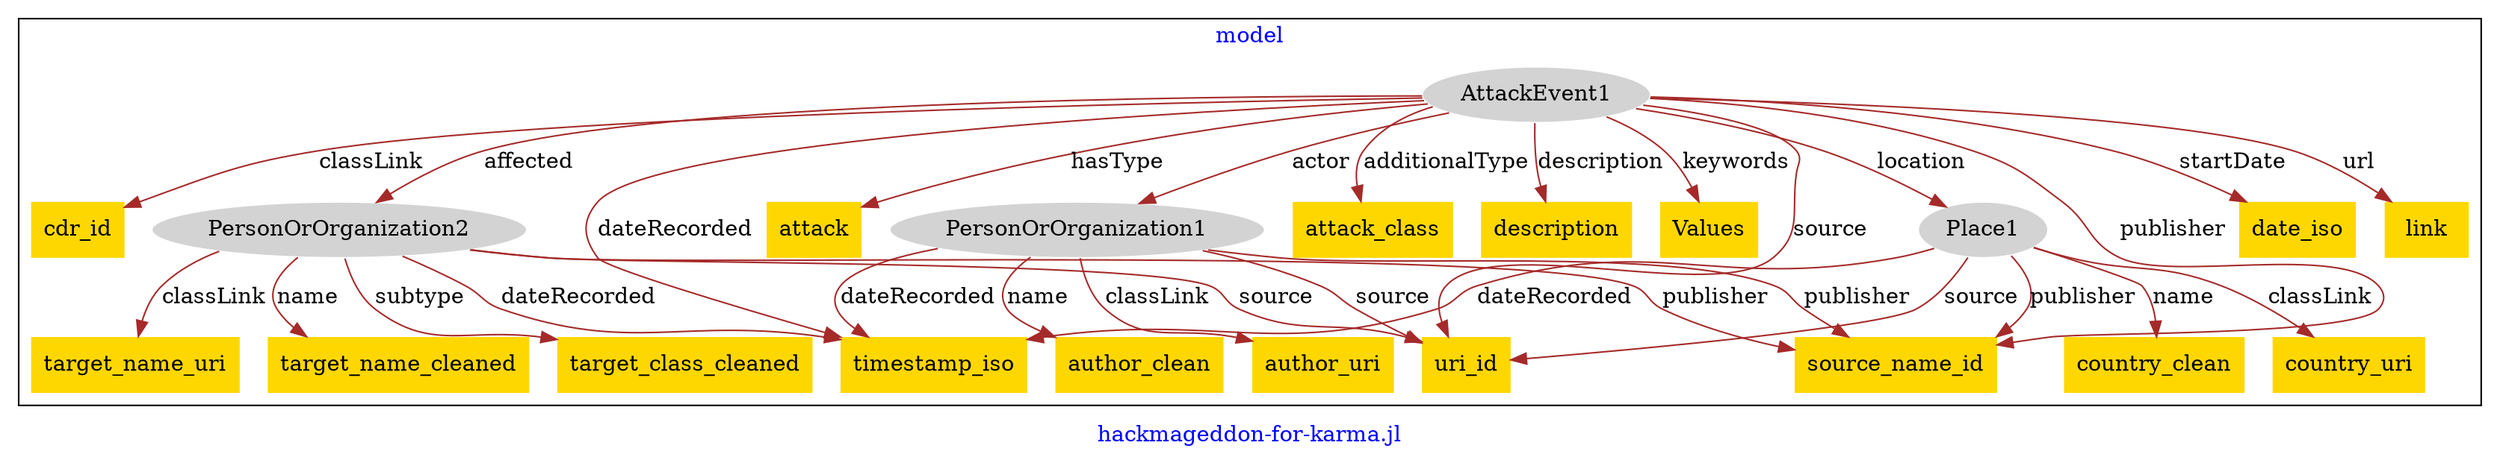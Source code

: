 digraph n0 {
fontcolor="blue"
remincross="true"
label="hackmageddon-for-karma.jl"
subgraph cluster {
label="model"
n2[style="filled",color="white",fillcolor="lightgray",label="AttackEvent1"];
n3[shape="plaintext",style="filled",fillcolor="gold",label="cdr_id"];
n4[style="filled",color="white",fillcolor="lightgray",label="PersonOrOrganization2"];
n5[shape="plaintext",style="filled",fillcolor="gold",label="timestamp_iso"];
n6[shape="plaintext",style="filled",fillcolor="gold",label="attack"];
n7[style="filled",color="white",fillcolor="lightgray",label="PersonOrOrganization1"];
n8[shape="plaintext",style="filled",fillcolor="gold",label="attack_class"];
n9[shape="plaintext",style="filled",fillcolor="gold",label="description"];
n10[shape="plaintext",style="filled",fillcolor="gold",label="Values"];
n11[style="filled",color="white",fillcolor="lightgray",label="Place1"];
n12[shape="plaintext",style="filled",fillcolor="gold",label="source_name_id"];
n13[shape="plaintext",style="filled",fillcolor="gold",label="uri_id"];
n14[shape="plaintext",style="filled",fillcolor="gold",label="date_iso"];
n15[shape="plaintext",style="filled",fillcolor="gold",label="link"];
n16[shape="plaintext",style="filled",fillcolor="gold",label="author_uri"];
n17[shape="plaintext",style="filled",fillcolor="gold",label="author_clean"];
n18[shape="plaintext",style="filled",fillcolor="gold",label="target_name_uri"];
n19[shape="plaintext",style="filled",fillcolor="gold",label="target_name_cleaned"];
n20[shape="plaintext",style="filled",fillcolor="gold",label="target_class_cleaned"];
n21[shape="plaintext",style="filled",fillcolor="gold",label="country_uri"];
n22[shape="plaintext",style="filled",fillcolor="gold",label="country_clean"];
}
n2 -> n3[color="brown",fontcolor="black",label="classLink"]
n2 -> n4[color="brown",fontcolor="black",label="affected"]
n2 -> n5[color="brown",fontcolor="black",label="dateRecorded"]
n2 -> n6[color="brown",fontcolor="black",label="hasType"]
n2 -> n7[color="brown",fontcolor="black",label="actor"]
n2 -> n8[color="brown",fontcolor="black",label="additionalType"]
n2 -> n9[color="brown",fontcolor="black",label="description"]
n2 -> n10[color="brown",fontcolor="black",label="keywords"]
n2 -> n11[color="brown",fontcolor="black",label="location"]
n2 -> n12[color="brown",fontcolor="black",label="publisher"]
n2 -> n13[color="brown",fontcolor="black",label="source"]
n2 -> n14[color="brown",fontcolor="black",label="startDate"]
n2 -> n15[color="brown",fontcolor="black",label="url"]
n7 -> n16[color="brown",fontcolor="black",label="classLink"]
n7 -> n17[color="brown",fontcolor="black",label="name"]
n4 -> n18[color="brown",fontcolor="black",label="classLink"]
n4 -> n19[color="brown",fontcolor="black",label="name"]
n4 -> n20[color="brown",fontcolor="black",label="subtype"]
n11 -> n21[color="brown",fontcolor="black",label="classLink"]
n11 -> n22[color="brown",fontcolor="black",label="name"]
n7 -> n5[color="brown",fontcolor="black",label="dateRecorded"]
n11 -> n13[color="brown",fontcolor="black",label="source"]
n4 -> n12[color="brown",fontcolor="black",label="publisher"]
n7 -> n12[color="brown",fontcolor="black",label="publisher"]
n11 -> n5[color="brown",fontcolor="black",label="dateRecorded"]
n4 -> n5[color="brown",fontcolor="black",label="dateRecorded"]
n4 -> n13[color="brown",fontcolor="black",label="source"]
n11 -> n12[color="brown",fontcolor="black",label="publisher"]
n7 -> n13[color="brown",fontcolor="black",label="source"]
}
